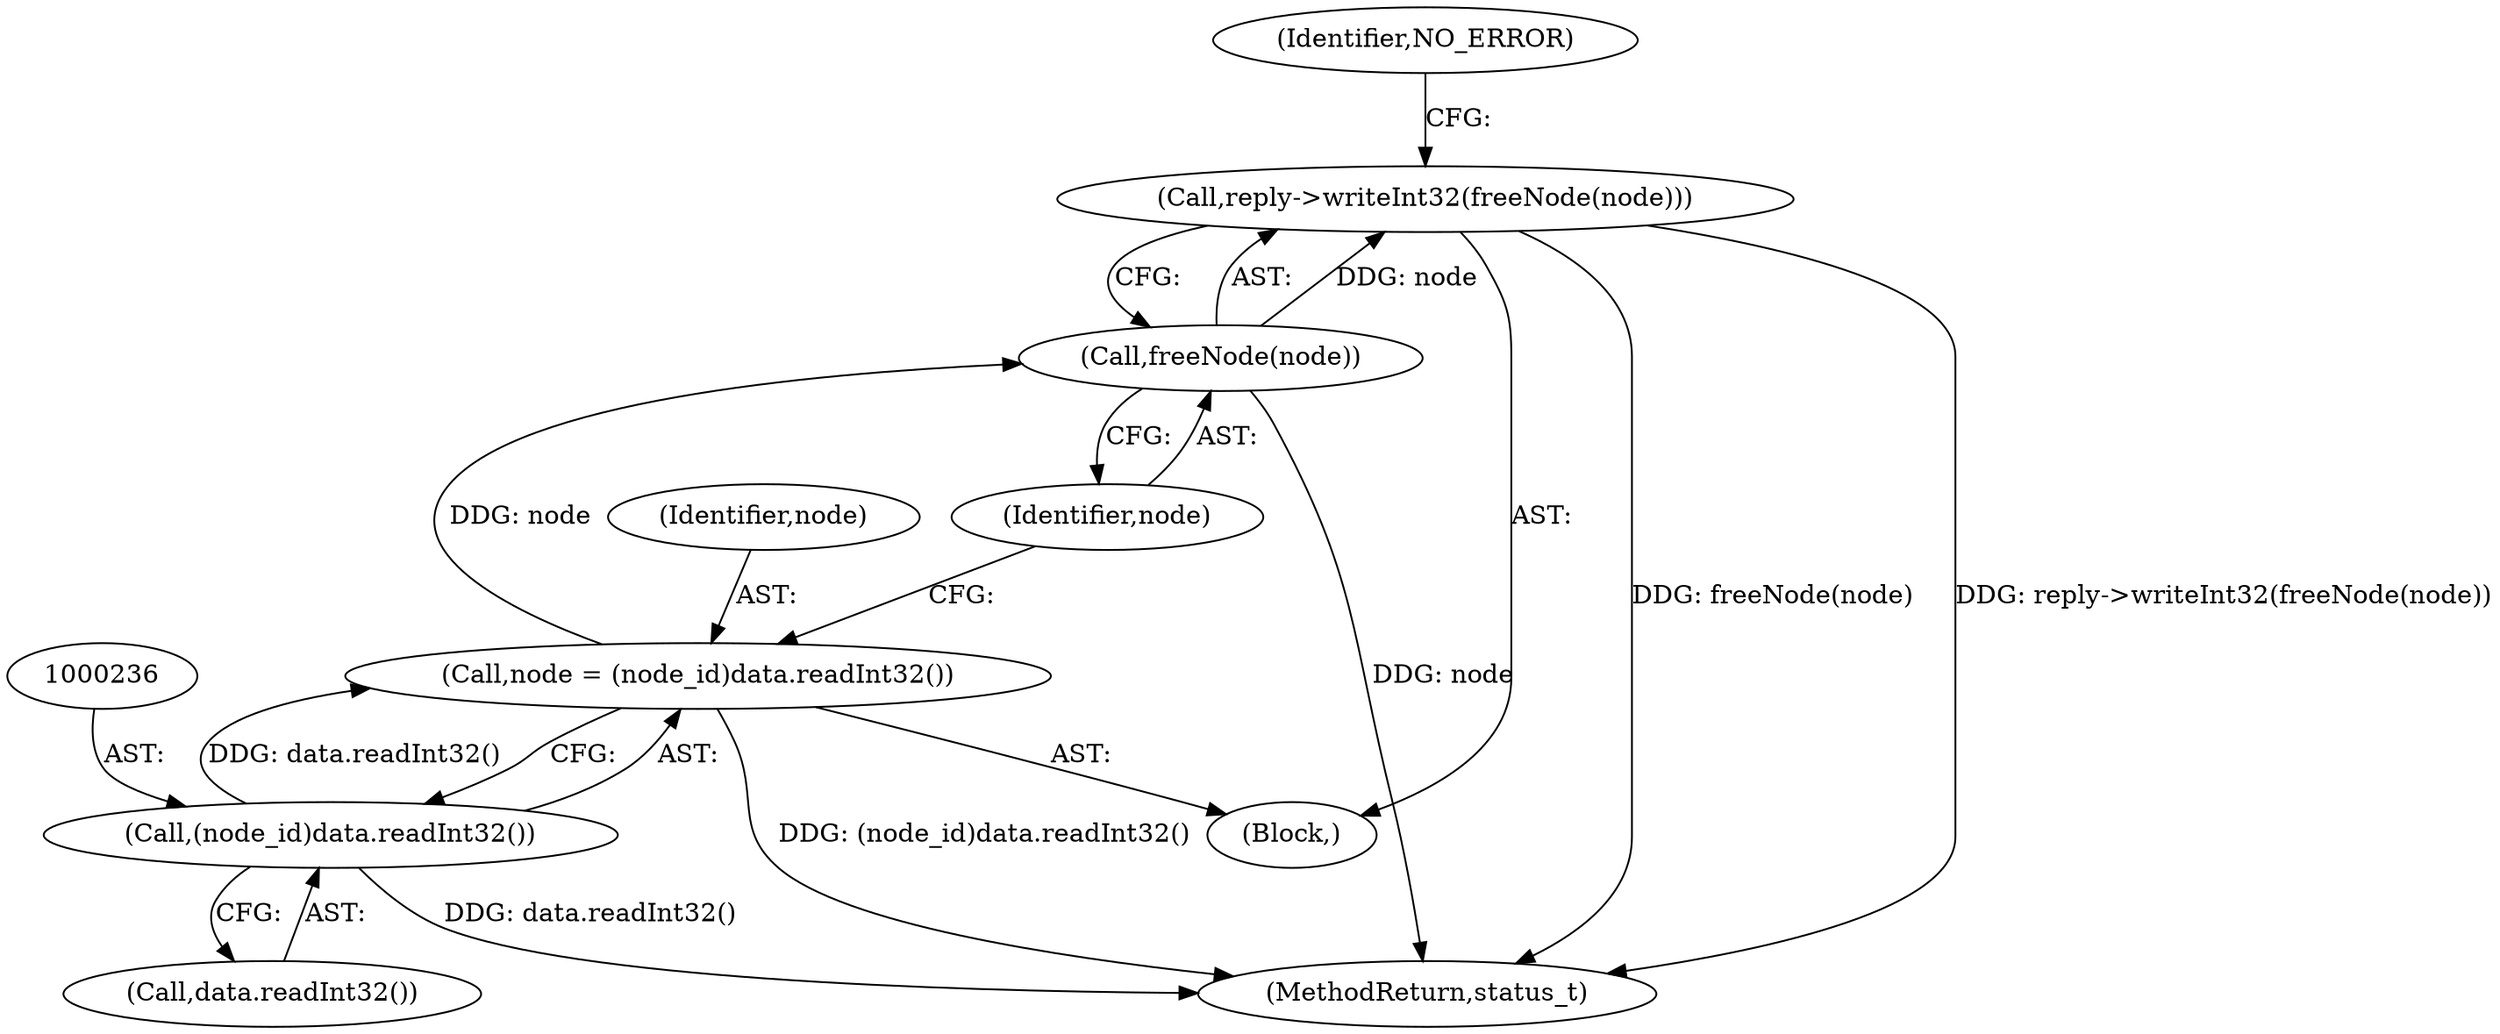 digraph "0_Android_0bb5ced60304da7f61478ffd359e7ba65d72f181@API" {
"1000238" [label="(Call,reply->writeInt32(freeNode(node)))"];
"1000239" [label="(Call,freeNode(node))"];
"1000233" [label="(Call,node = (node_id)data.readInt32())"];
"1000235" [label="(Call,(node_id)data.readInt32())"];
"1000238" [label="(Call,reply->writeInt32(freeNode(node)))"];
"1000237" [label="(Call,data.readInt32())"];
"1000233" [label="(Call,node = (node_id)data.readInt32())"];
"1000242" [label="(Identifier,NO_ERROR)"];
"1000240" [label="(Identifier,node)"];
"1000234" [label="(Identifier,node)"];
"1000235" [label="(Call,(node_id)data.readInt32())"];
"1001353" [label="(MethodReturn,status_t)"];
"1000239" [label="(Call,freeNode(node))"];
"1000227" [label="(Block,)"];
"1000238" -> "1000227"  [label="AST: "];
"1000238" -> "1000239"  [label="CFG: "];
"1000239" -> "1000238"  [label="AST: "];
"1000242" -> "1000238"  [label="CFG: "];
"1000238" -> "1001353"  [label="DDG: freeNode(node)"];
"1000238" -> "1001353"  [label="DDG: reply->writeInt32(freeNode(node))"];
"1000239" -> "1000238"  [label="DDG: node"];
"1000239" -> "1000240"  [label="CFG: "];
"1000240" -> "1000239"  [label="AST: "];
"1000239" -> "1001353"  [label="DDG: node"];
"1000233" -> "1000239"  [label="DDG: node"];
"1000233" -> "1000227"  [label="AST: "];
"1000233" -> "1000235"  [label="CFG: "];
"1000234" -> "1000233"  [label="AST: "];
"1000235" -> "1000233"  [label="AST: "];
"1000240" -> "1000233"  [label="CFG: "];
"1000233" -> "1001353"  [label="DDG: (node_id)data.readInt32()"];
"1000235" -> "1000233"  [label="DDG: data.readInt32()"];
"1000235" -> "1000237"  [label="CFG: "];
"1000236" -> "1000235"  [label="AST: "];
"1000237" -> "1000235"  [label="AST: "];
"1000235" -> "1001353"  [label="DDG: data.readInt32()"];
}
